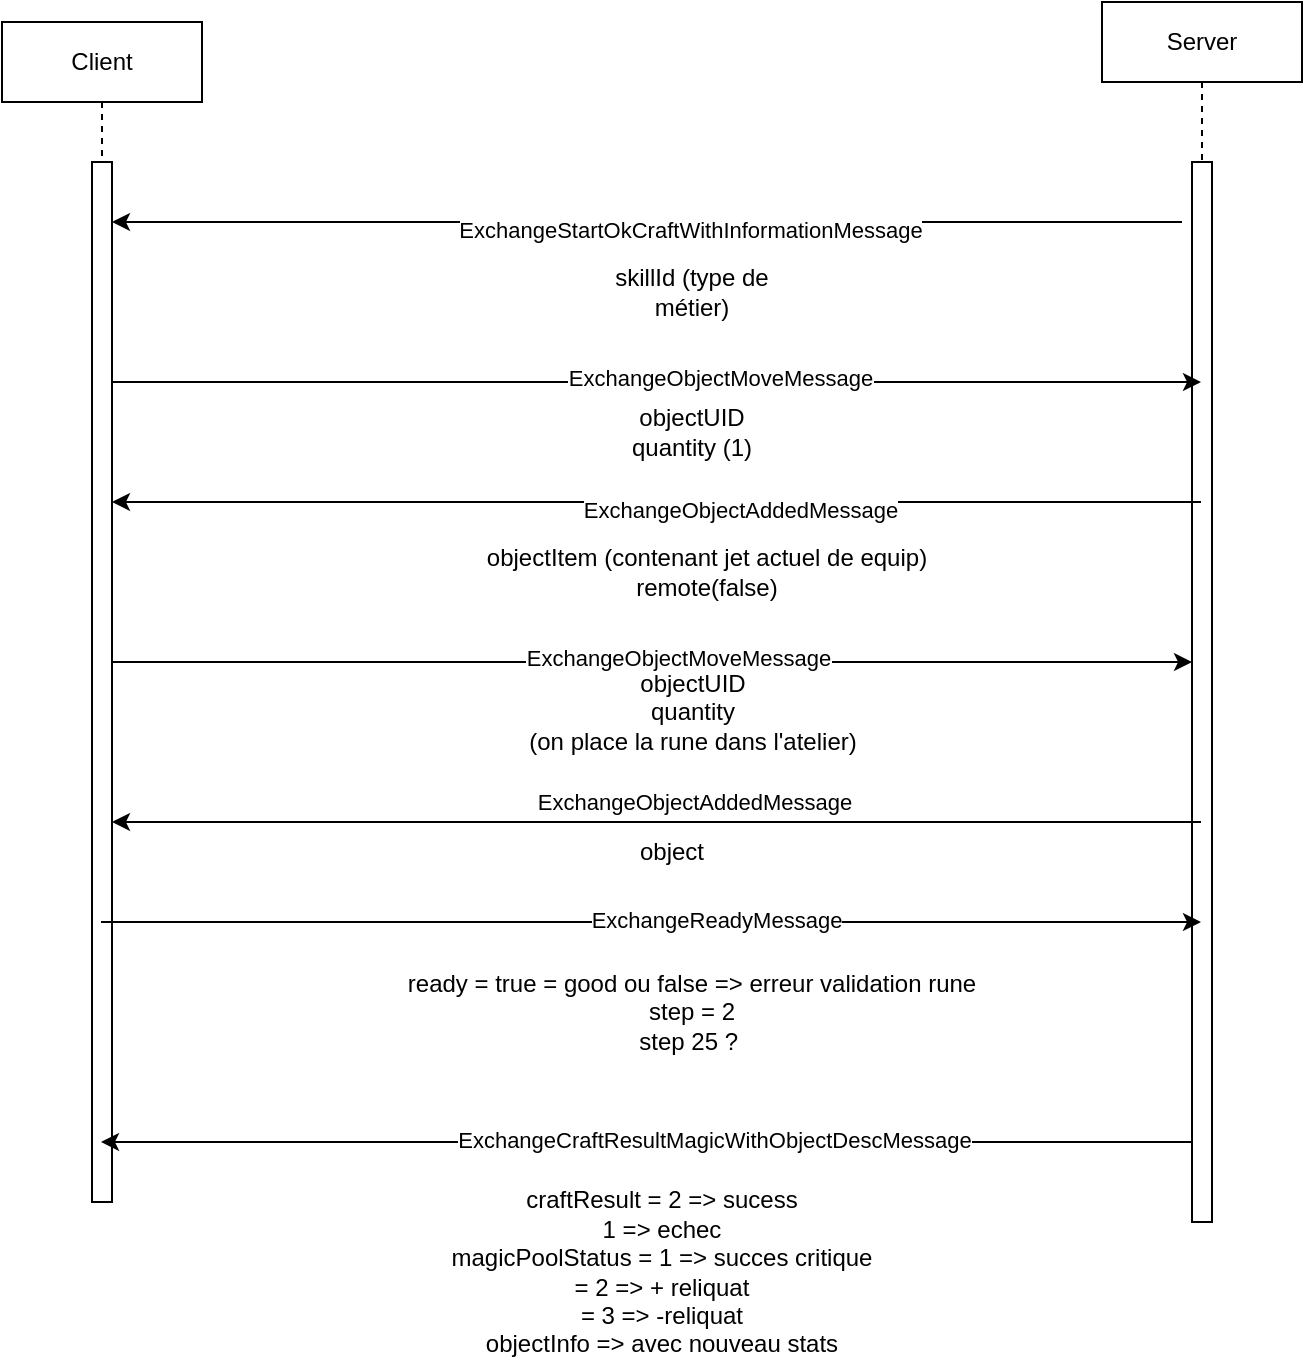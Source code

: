 <mxfile version="22.1.0" type="device">
  <diagram name="Page-1" id="2YBvvXClWsGukQMizWep">
    <mxGraphModel dx="1434" dy="750" grid="1" gridSize="10" guides="1" tooltips="1" connect="1" arrows="1" fold="1" page="1" pageScale="1" pageWidth="850" pageHeight="1100" math="0" shadow="0">
      <root>
        <mxCell id="0" />
        <mxCell id="1" parent="0" />
        <mxCell id="aM9ryv3xv72pqoxQDRHE-1" value="Client" style="shape=umlLifeline;perimeter=lifelinePerimeter;whiteSpace=wrap;html=1;container=0;dropTarget=0;collapsible=0;recursiveResize=0;outlineConnect=0;portConstraint=eastwest;newEdgeStyle={&quot;edgeStyle&quot;:&quot;elbowEdgeStyle&quot;,&quot;elbow&quot;:&quot;vertical&quot;,&quot;curved&quot;:0,&quot;rounded&quot;:0};" parent="1" vertex="1">
          <mxGeometry x="90" y="30" width="100" height="590" as="geometry" />
        </mxCell>
        <mxCell id="aM9ryv3xv72pqoxQDRHE-2" value="" style="html=1;points=[];perimeter=orthogonalPerimeter;outlineConnect=0;targetShapes=umlLifeline;portConstraint=eastwest;newEdgeStyle={&quot;edgeStyle&quot;:&quot;elbowEdgeStyle&quot;,&quot;elbow&quot;:&quot;vertical&quot;,&quot;curved&quot;:0,&quot;rounded&quot;:0};" parent="aM9ryv3xv72pqoxQDRHE-1" vertex="1">
          <mxGeometry x="45" y="70" width="10" height="520" as="geometry" />
        </mxCell>
        <mxCell id="aM9ryv3xv72pqoxQDRHE-5" value="Server" style="shape=umlLifeline;perimeter=lifelinePerimeter;whiteSpace=wrap;html=1;container=0;dropTarget=0;collapsible=0;recursiveResize=0;outlineConnect=0;portConstraint=eastwest;newEdgeStyle={&quot;edgeStyle&quot;:&quot;elbowEdgeStyle&quot;,&quot;elbow&quot;:&quot;vertical&quot;,&quot;curved&quot;:0,&quot;rounded&quot;:0};" parent="1" vertex="1">
          <mxGeometry x="640" y="20" width="100" height="610" as="geometry" />
        </mxCell>
        <mxCell id="aM9ryv3xv72pqoxQDRHE-6" value="" style="html=1;points=[];perimeter=orthogonalPerimeter;outlineConnect=0;targetShapes=umlLifeline;portConstraint=eastwest;newEdgeStyle={&quot;edgeStyle&quot;:&quot;elbowEdgeStyle&quot;,&quot;elbow&quot;:&quot;vertical&quot;,&quot;curved&quot;:0,&quot;rounded&quot;:0};" parent="aM9ryv3xv72pqoxQDRHE-5" vertex="1">
          <mxGeometry x="45" y="80" width="10" height="530" as="geometry" />
        </mxCell>
        <mxCell id="u441C1Iry9e7c9Z6a3Ar-2" value="" style="endArrow=classic;html=1;rounded=0;" edge="1" parent="1" target="aM9ryv3xv72pqoxQDRHE-2">
          <mxGeometry width="50" height="50" relative="1" as="geometry">
            <mxPoint x="680" y="130" as="sourcePoint" />
            <mxPoint x="130" y="130" as="targetPoint" />
          </mxGeometry>
        </mxCell>
        <mxCell id="u441C1Iry9e7c9Z6a3Ar-3" value="ExchangeStartOkCraftWithInformationMessage" style="edgeLabel;html=1;align=center;verticalAlign=middle;resizable=0;points=[];" vertex="1" connectable="0" parent="u441C1Iry9e7c9Z6a3Ar-2">
          <mxGeometry x="-0.079" y="4" relative="1" as="geometry">
            <mxPoint as="offset" />
          </mxGeometry>
        </mxCell>
        <mxCell id="u441C1Iry9e7c9Z6a3Ar-4" value="" style="endArrow=classic;html=1;rounded=0;" edge="1" parent="1">
          <mxGeometry width="50" height="50" relative="1" as="geometry">
            <mxPoint x="145" y="210" as="sourcePoint" />
            <mxPoint x="689.5" y="210" as="targetPoint" />
          </mxGeometry>
        </mxCell>
        <mxCell id="u441C1Iry9e7c9Z6a3Ar-5" value="ExchangeObjectMoveMessage" style="edgeLabel;html=1;align=center;verticalAlign=middle;resizable=0;points=[];" vertex="1" connectable="0" parent="u441C1Iry9e7c9Z6a3Ar-4">
          <mxGeometry x="0.116" y="2" relative="1" as="geometry">
            <mxPoint as="offset" />
          </mxGeometry>
        </mxCell>
        <mxCell id="u441C1Iry9e7c9Z6a3Ar-7" value="objectUID&lt;br&gt;quantity (1)" style="text;html=1;strokeColor=none;fillColor=none;align=center;verticalAlign=middle;whiteSpace=wrap;rounded=0;" vertex="1" parent="1">
          <mxGeometry x="390" y="220" width="90" height="30" as="geometry" />
        </mxCell>
        <mxCell id="u441C1Iry9e7c9Z6a3Ar-9" value="skillId (type de métier)" style="text;html=1;strokeColor=none;fillColor=none;align=center;verticalAlign=middle;whiteSpace=wrap;rounded=0;" vertex="1" parent="1">
          <mxGeometry x="380" y="150" width="110" height="30" as="geometry" />
        </mxCell>
        <mxCell id="u441C1Iry9e7c9Z6a3Ar-10" value="" style="endArrow=classic;html=1;rounded=0;" edge="1" parent="1">
          <mxGeometry width="50" height="50" relative="1" as="geometry">
            <mxPoint x="689.5" y="270" as="sourcePoint" />
            <mxPoint x="145" y="270" as="targetPoint" />
          </mxGeometry>
        </mxCell>
        <mxCell id="u441C1Iry9e7c9Z6a3Ar-12" value="ExchangeObjectAddedMessage" style="edgeLabel;html=1;align=center;verticalAlign=middle;resizable=0;points=[];" vertex="1" connectable="0" parent="u441C1Iry9e7c9Z6a3Ar-10">
          <mxGeometry x="-0.153" y="4" relative="1" as="geometry">
            <mxPoint as="offset" />
          </mxGeometry>
        </mxCell>
        <mxCell id="u441C1Iry9e7c9Z6a3Ar-13" value="objectItem (contenant jet actuel de equip)&lt;br&gt;remote(false)" style="text;html=1;strokeColor=none;fillColor=none;align=center;verticalAlign=middle;whiteSpace=wrap;rounded=0;" vertex="1" parent="1">
          <mxGeometry x="330" y="290" width="225" height="30" as="geometry" />
        </mxCell>
        <mxCell id="u441C1Iry9e7c9Z6a3Ar-14" value="" style="endArrow=classic;html=1;rounded=0;" edge="1" parent="1">
          <mxGeometry width="50" height="50" relative="1" as="geometry">
            <mxPoint x="145" y="350" as="sourcePoint" />
            <mxPoint x="685" y="350" as="targetPoint" />
          </mxGeometry>
        </mxCell>
        <mxCell id="u441C1Iry9e7c9Z6a3Ar-15" value="ExchangeObjectMoveMessage" style="edgeLabel;html=1;align=center;verticalAlign=middle;resizable=0;points=[];" vertex="1" connectable="0" parent="u441C1Iry9e7c9Z6a3Ar-14">
          <mxGeometry x="0.046" y="2" relative="1" as="geometry">
            <mxPoint as="offset" />
          </mxGeometry>
        </mxCell>
        <mxCell id="u441C1Iry9e7c9Z6a3Ar-16" value="objectUID&lt;br&gt;quantity&lt;br&gt;(on place la rune dans l&#39;atelier)" style="text;html=1;strokeColor=none;fillColor=none;align=center;verticalAlign=middle;whiteSpace=wrap;rounded=0;" vertex="1" parent="1">
          <mxGeometry x="317.5" y="360" width="235" height="30" as="geometry" />
        </mxCell>
        <mxCell id="u441C1Iry9e7c9Z6a3Ar-19" value="object" style="text;html=1;strokeColor=none;fillColor=none;align=center;verticalAlign=middle;whiteSpace=wrap;rounded=0;" vertex="1" parent="1">
          <mxGeometry x="395" y="430" width="60" height="30" as="geometry" />
        </mxCell>
        <mxCell id="u441C1Iry9e7c9Z6a3Ar-17" value="" style="endArrow=classic;html=1;rounded=0;" edge="1" parent="1" target="aM9ryv3xv72pqoxQDRHE-2">
          <mxGeometry width="50" height="50" relative="1" as="geometry">
            <mxPoint x="689.5" y="430" as="sourcePoint" />
            <mxPoint x="139.5" y="430" as="targetPoint" />
            <Array as="points">
              <mxPoint x="580" y="430" />
              <mxPoint x="550" y="430" />
            </Array>
          </mxGeometry>
        </mxCell>
        <mxCell id="u441C1Iry9e7c9Z6a3Ar-18" value="ExchangeObjectAddedMessage" style="edgeLabel;html=1;align=center;verticalAlign=middle;resizable=0;points=[];" vertex="1" connectable="0" parent="u441C1Iry9e7c9Z6a3Ar-17">
          <mxGeometry x="0.01" y="4" relative="1" as="geometry">
            <mxPoint x="21" y="-14" as="offset" />
          </mxGeometry>
        </mxCell>
        <mxCell id="u441C1Iry9e7c9Z6a3Ar-20" value="" style="endArrow=classic;html=1;rounded=0;" edge="1" parent="1">
          <mxGeometry width="50" height="50" relative="1" as="geometry">
            <mxPoint x="139.5" y="480" as="sourcePoint" />
            <mxPoint x="689.5" y="480" as="targetPoint" />
          </mxGeometry>
        </mxCell>
        <mxCell id="u441C1Iry9e7c9Z6a3Ar-21" value="ExchangeReadyMessage" style="edgeLabel;html=1;align=center;verticalAlign=middle;resizable=0;points=[];" vertex="1" connectable="0" parent="u441C1Iry9e7c9Z6a3Ar-20">
          <mxGeometry x="0.117" y="1" relative="1" as="geometry">
            <mxPoint as="offset" />
          </mxGeometry>
        </mxCell>
        <mxCell id="u441C1Iry9e7c9Z6a3Ar-22" value="ready = true = good ou false =&amp;gt; erreur validation rune&lt;br&gt;step = 2&lt;br&gt;step 25 ?&amp;nbsp;" style="text;html=1;strokeColor=none;fillColor=none;align=center;verticalAlign=middle;whiteSpace=wrap;rounded=0;" vertex="1" parent="1">
          <mxGeometry x="265" y="510" width="340" height="30" as="geometry" />
        </mxCell>
        <mxCell id="u441C1Iry9e7c9Z6a3Ar-23" value="" style="endArrow=classic;html=1;rounded=0;" edge="1" parent="1">
          <mxGeometry width="50" height="50" relative="1" as="geometry">
            <mxPoint x="685" y="590" as="sourcePoint" />
            <mxPoint x="139.5" y="590" as="targetPoint" />
          </mxGeometry>
        </mxCell>
        <mxCell id="u441C1Iry9e7c9Z6a3Ar-24" value="ExchangeCraftResultMagicWithObjectDescMessage" style="edgeLabel;html=1;align=center;verticalAlign=middle;resizable=0;points=[];" vertex="1" connectable="0" parent="u441C1Iry9e7c9Z6a3Ar-23">
          <mxGeometry x="-0.123" y="-1" relative="1" as="geometry">
            <mxPoint as="offset" />
          </mxGeometry>
        </mxCell>
        <mxCell id="u441C1Iry9e7c9Z6a3Ar-25" value="craftResult = 2 =&amp;gt; sucess&lt;br&gt;1 =&amp;gt; echec&lt;br&gt;magicPoolStatus = 1 =&amp;gt; succes critique&lt;br&gt;= 2 =&amp;gt; + reliquat&lt;br&gt;= 3 =&amp;gt; -reliquat&lt;br&gt;objectInfo =&amp;gt; avec nouveau stats" style="text;html=1;strokeColor=none;fillColor=none;align=center;verticalAlign=middle;whiteSpace=wrap;rounded=0;" vertex="1" parent="1">
          <mxGeometry x="220" y="620" width="400" height="70" as="geometry" />
        </mxCell>
        <mxCell id="u441C1Iry9e7c9Z6a3Ar-27" style="edgeStyle=orthogonalEdgeStyle;rounded=0;orthogonalLoop=1;jettySize=auto;html=1;exitX=0.5;exitY=1;exitDx=0;exitDy=0;" edge="1" parent="1" source="u441C1Iry9e7c9Z6a3Ar-22" target="u441C1Iry9e7c9Z6a3Ar-22">
          <mxGeometry relative="1" as="geometry" />
        </mxCell>
      </root>
    </mxGraphModel>
  </diagram>
</mxfile>
